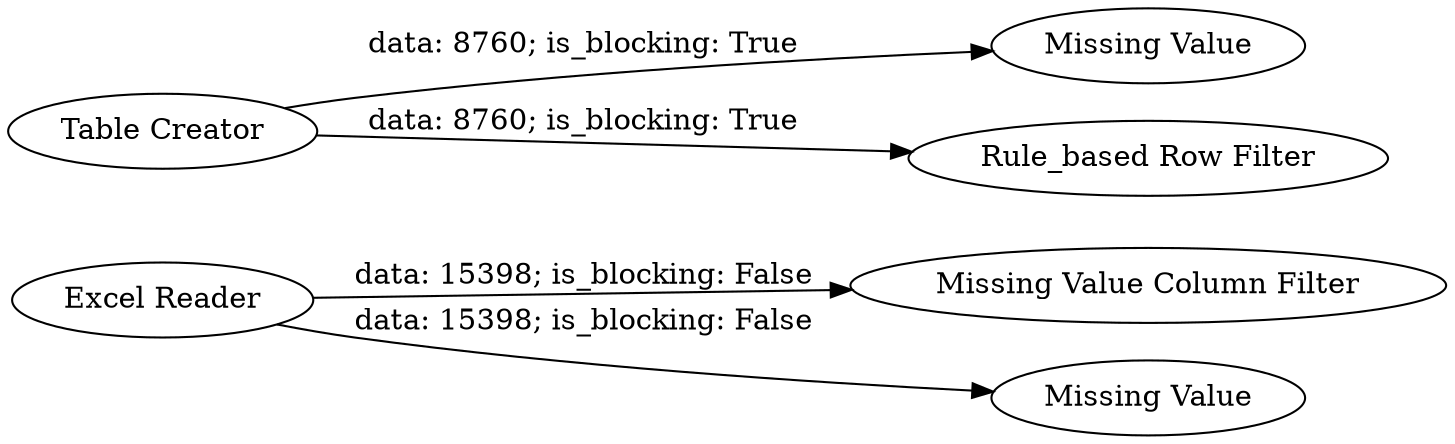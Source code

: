 digraph {
	"-3836750738179700873_30" [label="Missing Value Column Filter"]
	"-3836750738179700873_9" [label="Table Creator"]
	"-3836750738179700873_6" [label="Missing Value"]
	"-3836750738179700873_31" [label="Rule_based Row Filter"]
	"-3836750738179700873_28" [label="Excel Reader"]
	"-3836750738179700873_29" [label="Missing Value"]
	"-3836750738179700873_9" -> "-3836750738179700873_31" [label="data: 8760; is_blocking: True"]
	"-3836750738179700873_28" -> "-3836750738179700873_30" [label="data: 15398; is_blocking: False"]
	"-3836750738179700873_28" -> "-3836750738179700873_29" [label="data: 15398; is_blocking: False"]
	"-3836750738179700873_9" -> "-3836750738179700873_6" [label="data: 8760; is_blocking: True"]
	rankdir=LR
}
